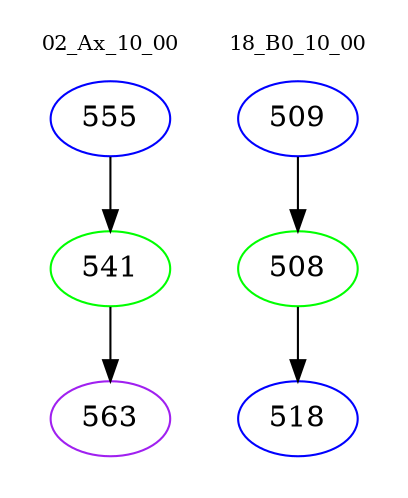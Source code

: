 digraph{
subgraph cluster_0 {
color = white
label = "02_Ax_10_00";
fontsize=10;
T0_555 [label="555", color="blue"]
T0_555 -> T0_541 [color="black"]
T0_541 [label="541", color="green"]
T0_541 -> T0_563 [color="black"]
T0_563 [label="563", color="purple"]
}
subgraph cluster_1 {
color = white
label = "18_B0_10_00";
fontsize=10;
T1_509 [label="509", color="blue"]
T1_509 -> T1_508 [color="black"]
T1_508 [label="508", color="green"]
T1_508 -> T1_518 [color="black"]
T1_518 [label="518", color="blue"]
}
}
